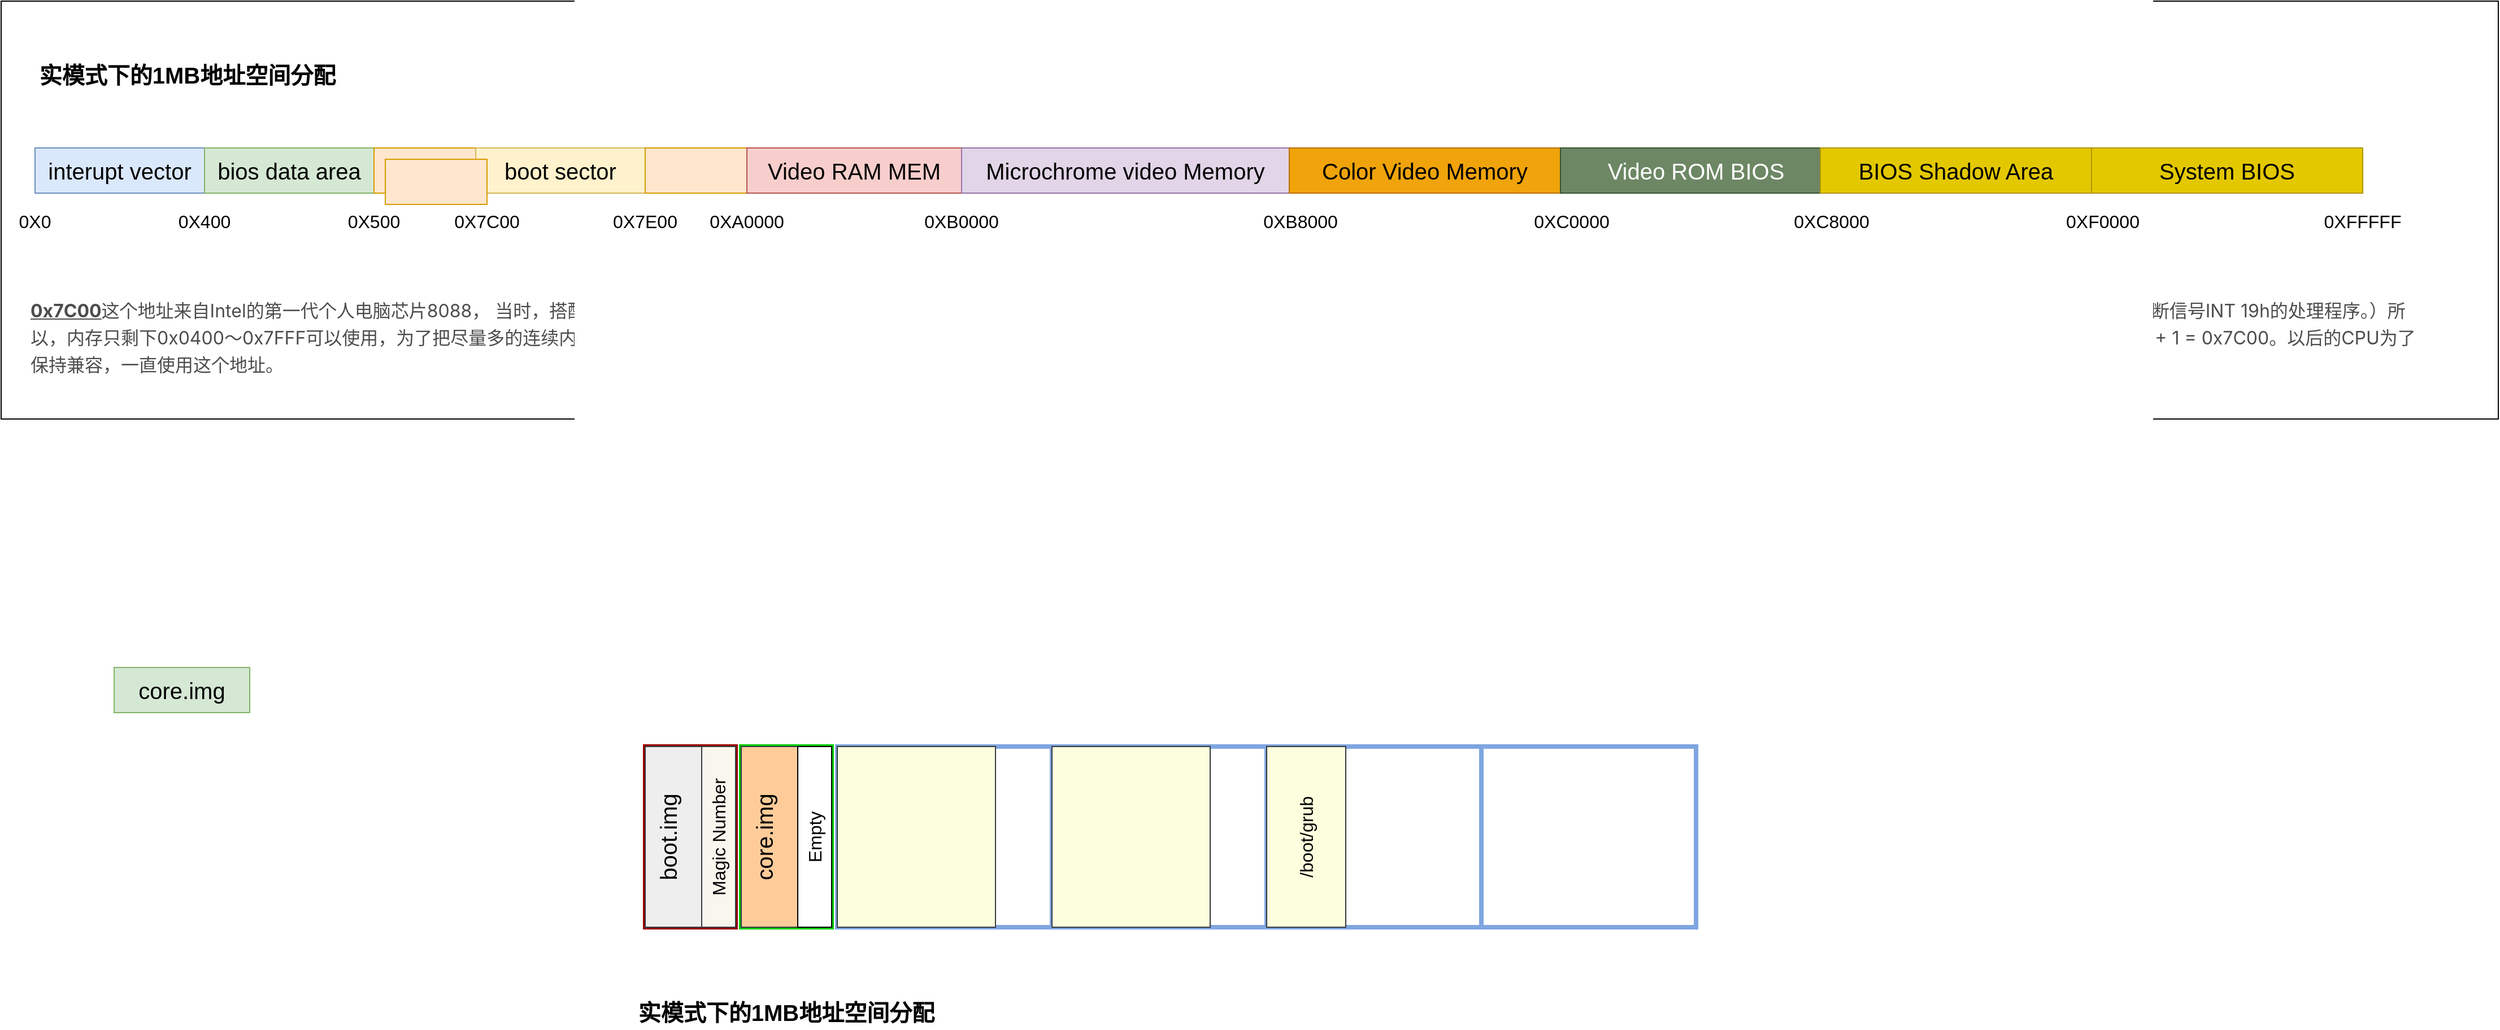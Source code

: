 <mxfile version="24.3.1" type="github">
  <diagram id="wFE0QG_FPsp0jaGvCLVb" name="Page-1">
    <mxGraphModel dx="3428" dy="922" grid="1" gridSize="10" guides="1" tooltips="1" connect="1" arrows="1" fold="1" page="1" pageScale="1" pageWidth="850" pageHeight="1100" math="0" shadow="0">
      <root>
        <mxCell id="0" />
        <mxCell id="1" parent="0" />
        <mxCell id="s_7mGbBZ-8Ej9yZiGYav-41" value="" style="whiteSpace=wrap;html=1;labelBorderColor=#CC0000;strokeColor=#990000;strokeWidth=4;" vertex="1" parent="1">
          <mxGeometry x="-300" y="740" width="80" height="160" as="geometry" />
        </mxCell>
        <mxCell id="s_7mGbBZ-8Ej9yZiGYav-25" value="" style="whiteSpace=wrap;html=1;" vertex="1" parent="1">
          <mxGeometry x="-870" y="80" width="2210" height="370" as="geometry" />
        </mxCell>
        <mxCell id="s_7mGbBZ-8Ej9yZiGYav-1" value="&lt;font style=&quot;font-size: 20px;&quot;&gt;interupt vector&lt;/font&gt;" style="rounded=0;whiteSpace=wrap;html=1;fillColor=#dae8fc;strokeColor=#6c8ebf;fontStyle=0;fontSize=20;" vertex="1" parent="1">
          <mxGeometry x="-840" y="210" width="150" height="40" as="geometry" />
        </mxCell>
        <mxCell id="s_7mGbBZ-8Ej9yZiGYav-2" value="bios data area" style="rounded=0;whiteSpace=wrap;html=1;fillColor=#d5e8d4;strokeColor=#82b366;fontStyle=0;fontSize=20;" vertex="1" parent="1">
          <mxGeometry x="-690" y="210" width="150" height="40" as="geometry" />
        </mxCell>
        <mxCell id="s_7mGbBZ-8Ej9yZiGYav-4" value="" style="rounded=0;whiteSpace=wrap;html=1;fillColor=#ffe6cc;strokeColor=#d79b00;fontStyle=0;fontSize=20;" vertex="1" parent="1">
          <mxGeometry x="-540" y="210" width="90" height="40" as="geometry" />
        </mxCell>
        <mxCell id="s_7mGbBZ-8Ej9yZiGYav-5" value="boot sector" style="rounded=0;whiteSpace=wrap;html=1;fillColor=#fff2cc;strokeColor=#d6b656;fontStyle=0;fontSize=20;" vertex="1" parent="1">
          <mxGeometry x="-450" y="210" width="150" height="40" as="geometry" />
        </mxCell>
        <mxCell id="s_7mGbBZ-8Ej9yZiGYav-6" value="" style="rounded=0;whiteSpace=wrap;html=1;fillColor=#ffe6cc;strokeColor=#d79b00;fontStyle=0;fontSize=20;" vertex="1" parent="1">
          <mxGeometry x="-300" y="210" width="90" height="40" as="geometry" />
        </mxCell>
        <mxCell id="s_7mGbBZ-8Ej9yZiGYav-7" value="Video RAM MEM" style="rounded=0;whiteSpace=wrap;html=1;fillColor=#f8cecc;strokeColor=#b85450;fontStyle=0;fontSize=20;" vertex="1" parent="1">
          <mxGeometry x="-210" y="210" width="190" height="40" as="geometry" />
        </mxCell>
        <mxCell id="s_7mGbBZ-8Ej9yZiGYav-8" value="Microchrome video Memory" style="rounded=0;whiteSpace=wrap;html=1;fillColor=#e1d5e7;strokeColor=#9673a6;fontStyle=0;fontSize=20;" vertex="1" parent="1">
          <mxGeometry x="-20" y="210" width="290" height="40" as="geometry" />
        </mxCell>
        <mxCell id="s_7mGbBZ-8Ej9yZiGYav-9" value="Color Video Memory" style="rounded=0;whiteSpace=wrap;html=1;fillColor=#f0a30a;strokeColor=#BD7000;fontStyle=0;fontSize=20;fontColor=#000000;" vertex="1" parent="1">
          <mxGeometry x="270" y="210" width="240" height="40" as="geometry" />
        </mxCell>
        <mxCell id="s_7mGbBZ-8Ej9yZiGYav-10" value="Video ROM BIOS" style="rounded=0;whiteSpace=wrap;html=1;fillColor=#6d8764;strokeColor=#3A5431;fontStyle=0;fontSize=20;fontColor=#ffffff;" vertex="1" parent="1">
          <mxGeometry x="510" y="210" width="240" height="40" as="geometry" />
        </mxCell>
        <mxCell id="s_7mGbBZ-8Ej9yZiGYav-11" value="BIOS Shadow Area" style="rounded=0;whiteSpace=wrap;html=1;fillColor=#e3c800;strokeColor=#B09500;fontStyle=0;fontSize=20;fontColor=#000000;" vertex="1" parent="1">
          <mxGeometry x="740" y="210" width="240" height="40" as="geometry" />
        </mxCell>
        <mxCell id="s_7mGbBZ-8Ej9yZiGYav-12" value="System BIOS" style="rounded=0;whiteSpace=wrap;html=1;fillColor=#e3c800;strokeColor=#B09500;fontStyle=0;fontSize=20;fontColor=#000000;" vertex="1" parent="1">
          <mxGeometry x="980" y="210" width="240" height="40" as="geometry" />
        </mxCell>
        <mxCell id="s_7mGbBZ-8Ej9yZiGYav-13" value="&lt;font style=&quot;font-size: 16px;&quot;&gt;0X0&lt;/font&gt;" style="text;strokeColor=none;align=center;fillColor=none;html=1;verticalAlign=middle;whiteSpace=wrap;rounded=0;" vertex="1" parent="1">
          <mxGeometry x="-870" y="260" width="60" height="30" as="geometry" />
        </mxCell>
        <mxCell id="s_7mGbBZ-8Ej9yZiGYav-14" value="&lt;font style=&quot;font-size: 16px;&quot;&gt;0X400&lt;/font&gt;" style="text;strokeColor=none;align=center;fillColor=none;html=1;verticalAlign=middle;whiteSpace=wrap;rounded=0;" vertex="1" parent="1">
          <mxGeometry x="-720" y="260" width="60" height="30" as="geometry" />
        </mxCell>
        <mxCell id="s_7mGbBZ-8Ej9yZiGYav-15" value="&lt;font style=&quot;font-size: 16px;&quot;&gt;0X500&lt;/font&gt;" style="text;strokeColor=none;align=center;fillColor=none;html=1;verticalAlign=middle;whiteSpace=wrap;rounded=0;" vertex="1" parent="1">
          <mxGeometry x="-570" y="260" width="60" height="30" as="geometry" />
        </mxCell>
        <mxCell id="s_7mGbBZ-8Ej9yZiGYav-16" value="&lt;font style=&quot;font-size: 16px;&quot;&gt;0X7C00&lt;/font&gt;" style="text;strokeColor=none;align=center;fillColor=none;html=1;verticalAlign=middle;whiteSpace=wrap;rounded=0;" vertex="1" parent="1">
          <mxGeometry x="-470" y="260" width="60" height="30" as="geometry" />
        </mxCell>
        <mxCell id="s_7mGbBZ-8Ej9yZiGYav-17" value="&lt;font style=&quot;font-size: 16px;&quot;&gt;0X7E00&lt;/font&gt;" style="text;strokeColor=none;align=center;fillColor=none;html=1;verticalAlign=middle;whiteSpace=wrap;rounded=0;" vertex="1" parent="1">
          <mxGeometry x="-330" y="260" width="60" height="30" as="geometry" />
        </mxCell>
        <mxCell id="s_7mGbBZ-8Ej9yZiGYav-18" value="&lt;font style=&quot;font-size: 16px;&quot;&gt;0XA0000&lt;/font&gt;" style="text;strokeColor=none;align=center;fillColor=none;html=1;verticalAlign=middle;whiteSpace=wrap;rounded=0;" vertex="1" parent="1">
          <mxGeometry x="-240" y="260" width="60" height="30" as="geometry" />
        </mxCell>
        <mxCell id="s_7mGbBZ-8Ej9yZiGYav-19" value="&lt;font style=&quot;font-size: 16px;&quot;&gt;0XB0000&lt;/font&gt;" style="text;strokeColor=none;align=center;fillColor=none;html=1;verticalAlign=middle;whiteSpace=wrap;rounded=0;" vertex="1" parent="1">
          <mxGeometry x="-50" y="260" width="60" height="30" as="geometry" />
        </mxCell>
        <mxCell id="s_7mGbBZ-8Ej9yZiGYav-20" value="&lt;font style=&quot;font-size: 16px;&quot;&gt;0XB8000&lt;/font&gt;" style="text;strokeColor=none;align=center;fillColor=none;html=1;verticalAlign=middle;whiteSpace=wrap;rounded=0;" vertex="1" parent="1">
          <mxGeometry x="250" y="260" width="60" height="30" as="geometry" />
        </mxCell>
        <mxCell id="s_7mGbBZ-8Ej9yZiGYav-21" value="&lt;font style=&quot;font-size: 16px;&quot;&gt;0XC0000&lt;/font&gt;" style="text;strokeColor=none;align=center;fillColor=none;html=1;verticalAlign=middle;whiteSpace=wrap;rounded=0;" vertex="1" parent="1">
          <mxGeometry x="490" y="260" width="60" height="30" as="geometry" />
        </mxCell>
        <mxCell id="s_7mGbBZ-8Ej9yZiGYav-22" value="&lt;font style=&quot;font-size: 16px;&quot;&gt;0XC8000&lt;/font&gt;" style="text;strokeColor=none;align=center;fillColor=none;html=1;verticalAlign=middle;whiteSpace=wrap;rounded=0;" vertex="1" parent="1">
          <mxGeometry x="720" y="260" width="60" height="30" as="geometry" />
        </mxCell>
        <mxCell id="s_7mGbBZ-8Ej9yZiGYav-23" value="&lt;font style=&quot;font-size: 16px;&quot;&gt;0XF0000&lt;/font&gt;" style="text;strokeColor=none;align=center;fillColor=none;html=1;verticalAlign=middle;whiteSpace=wrap;rounded=0;" vertex="1" parent="1">
          <mxGeometry x="960" y="260" width="60" height="30" as="geometry" />
        </mxCell>
        <mxCell id="s_7mGbBZ-8Ej9yZiGYav-24" value="&lt;font style=&quot;font-size: 16px;&quot;&gt;0XFFFFF&lt;/font&gt;" style="text;strokeColor=none;align=center;fillColor=none;html=1;verticalAlign=middle;whiteSpace=wrap;rounded=0;" vertex="1" parent="1">
          <mxGeometry x="1190" y="260" width="60" height="30" as="geometry" />
        </mxCell>
        <mxCell id="s_7mGbBZ-8Ej9yZiGYav-26" value="&lt;font style=&quot;font-size: 20px;&quot;&gt;实模式下的1MB地址空间分配&lt;/font&gt;" style="text;strokeColor=none;align=center;fillColor=none;html=1;verticalAlign=middle;whiteSpace=wrap;rounded=0;fontStyle=1" vertex="1" parent="1">
          <mxGeometry x="-860" y="130" width="310" height="30" as="geometry" />
        </mxCell>
        <mxCell id="s_7mGbBZ-8Ej9yZiGYav-27" value="&lt;p style=&quot;box-sizing: border-box; outline: 0px; margin: 0px 0px 16px; padding: 0px; font-size: 16px; color: rgb(77, 77, 77); overflow: auto hidden; font-synthesis-style: auto; overflow-wrap: break-word; font-family: -apple-system, &amp;quot;SF UI Text&amp;quot;, Arial, &amp;quot;PingFang SC&amp;quot;, &amp;quot;Hiragino Sans GB&amp;quot;, &amp;quot;Microsoft YaHei&amp;quot;, &amp;quot;WenQuanYi Micro Hei&amp;quot;, sans-serif, SimHei, SimSun; text-align: start; background-color: rgb(255, 255, 255); line-height: 24px !important;&quot;&gt;&lt;u&gt;&lt;b&gt;0x7C00&lt;/b&gt;&lt;/u&gt;这个地址来自Intel的第一代个人电脑芯片8088， 当时，搭配的操作系统是86-DOS。这个操作系统需要的内存最少是32KB（0X0000~0X7FFFF）,8088芯片本身需要占用0x0000～0x03FF，用来保存各种中断处理程序的储存位置。（主引导记录本身就是中断信号INT 19h的处理程序。）所以，内存只剩下0x0400～0x7FFF可以使用，为了把尽量多的连续内存留给操作系统，主引导记录就被放到了内存地址的尾部。由于一个扇区是512字节，主引导记录本身也会产生数据，需要另外留出512字节保存。所以，它的预留位置就变成了：0x7FFF - 512 - 512 + 1 = 0x7C00。以后的CPU为了保持兼容，一直使用这个地址。&lt;/p&gt;" style="text;strokeColor=none;align=center;fillColor=none;html=1;verticalAlign=middle;whiteSpace=wrap;rounded=0;" vertex="1" parent="1">
          <mxGeometry x="-845" y="310" width="2125" height="150" as="geometry" />
        </mxCell>
        <mxCell id="s_7mGbBZ-8Ej9yZiGYav-29" value="" style="rounded=0;whiteSpace=wrap;html=1;fillColor=#eeeeee;strokeColor=#36393d;fontStyle=0;fontSize=20;" vertex="1" parent="1">
          <mxGeometry x="-300" y="740" width="50" height="160" as="geometry" />
        </mxCell>
        <mxCell id="s_7mGbBZ-8Ej9yZiGYav-30" value="core.img" style="rounded=0;whiteSpace=wrap;html=1;fillColor=#d5e8d4;strokeColor=#82b366;fontStyle=0;fontSize=20;" vertex="1" parent="1">
          <mxGeometry x="-770" y="670" width="120" height="40" as="geometry" />
        </mxCell>
        <mxCell id="s_7mGbBZ-8Ej9yZiGYav-31" value="" style="rounded=0;whiteSpace=wrap;html=1;fillColor=#ffe6cc;strokeColor=#d79b00;fontStyle=0;fontSize=20;" vertex="1" parent="1">
          <mxGeometry x="-530" y="220" width="90" height="40" as="geometry" />
        </mxCell>
        <mxCell id="s_7mGbBZ-8Ej9yZiGYav-38" value="&lt;font style=&quot;font-size: 20px;&quot;&gt;boot.img&lt;/font&gt;" style="text;strokeColor=none;align=center;fillColor=none;html=1;verticalAlign=middle;whiteSpace=wrap;rounded=0;rotation=-90;" vertex="1" parent="1">
          <mxGeometry x="-310" y="805" width="60" height="30" as="geometry" />
        </mxCell>
        <mxCell id="s_7mGbBZ-8Ej9yZiGYav-39" value="" style="rounded=0;whiteSpace=wrap;html=1;fillColor=#f9f7ed;strokeColor=#36393d;fontStyle=0;fontSize=20;" vertex="1" parent="1">
          <mxGeometry x="-250" y="740" width="30" height="160" as="geometry" />
        </mxCell>
        <mxCell id="s_7mGbBZ-8Ej9yZiGYav-40" value="&lt;font style=&quot;font-size: 16px;&quot;&gt;Magic Number&lt;/font&gt;" style="text;strokeColor=none;align=center;fillColor=none;html=1;verticalAlign=middle;whiteSpace=wrap;rounded=0;rotation=-90;" vertex="1" parent="1">
          <mxGeometry x="-305" y="805" width="140" height="30" as="geometry" />
        </mxCell>
        <mxCell id="s_7mGbBZ-8Ej9yZiGYav-42" value="" style="whiteSpace=wrap;html=1;labelBorderColor=#CC0000;strokeColor=#00CC00;strokeWidth=4;" vertex="1" parent="1">
          <mxGeometry x="-215" y="740" width="80" height="160" as="geometry" />
        </mxCell>
        <mxCell id="s_7mGbBZ-8Ej9yZiGYav-43" value="" style="rounded=0;whiteSpace=wrap;html=1;fillColor=#ffcc99;strokeColor=#36393d;fontStyle=0;fontSize=20;" vertex="1" parent="1">
          <mxGeometry x="-215" y="740" width="50" height="160" as="geometry" />
        </mxCell>
        <mxCell id="s_7mGbBZ-8Ej9yZiGYav-44" value="&lt;font style=&quot;font-size: 20px;&quot;&gt;core.img&lt;/font&gt;" style="text;strokeColor=none;align=center;fillColor=none;html=1;verticalAlign=middle;whiteSpace=wrap;rounded=0;rotation=-90;" vertex="1" parent="1">
          <mxGeometry x="-225" y="805" width="60" height="30" as="geometry" />
        </mxCell>
        <mxCell id="s_7mGbBZ-8Ej9yZiGYav-45" value="" style="rounded=0;whiteSpace=wrap;html=1;fontStyle=0;fontSize=20;" vertex="1" parent="1">
          <mxGeometry x="-165" y="740" width="30" height="160" as="geometry" />
        </mxCell>
        <mxCell id="s_7mGbBZ-8Ej9yZiGYav-46" value="&lt;font style=&quot;font-size: 16px;&quot;&gt;Empty&lt;/font&gt;" style="text;strokeColor=none;align=center;fillColor=none;html=1;verticalAlign=middle;whiteSpace=wrap;rounded=0;rotation=-90;" vertex="1" parent="1">
          <mxGeometry x="-220" y="805" width="140" height="30" as="geometry" />
        </mxCell>
        <mxCell id="s_7mGbBZ-8Ej9yZiGYav-47" value="" style="whiteSpace=wrap;html=1;labelBorderColor=#CC0000;strokeColor=#7EA6E0;strokeWidth=4;" vertex="1" parent="1">
          <mxGeometry x="-130" y="740" width="190" height="160" as="geometry" />
        </mxCell>
        <mxCell id="s_7mGbBZ-8Ej9yZiGYav-48" value="" style="whiteSpace=wrap;html=1;labelBorderColor=#CC0000;strokeColor=#7EA6E0;strokeWidth=4;" vertex="1" parent="1">
          <mxGeometry x="60" y="740" width="190" height="160" as="geometry" />
        </mxCell>
        <mxCell id="s_7mGbBZ-8Ej9yZiGYav-49" value="" style="whiteSpace=wrap;html=1;labelBorderColor=#CC0000;strokeColor=#7EA6E0;strokeWidth=4;" vertex="1" parent="1">
          <mxGeometry x="250" y="740" width="190" height="160" as="geometry" />
        </mxCell>
        <mxCell id="s_7mGbBZ-8Ej9yZiGYav-50" value="" style="whiteSpace=wrap;html=1;labelBorderColor=#CC0000;strokeColor=#7EA6E0;strokeWidth=4;" vertex="1" parent="1">
          <mxGeometry x="440" y="740" width="190" height="160" as="geometry" />
        </mxCell>
        <mxCell id="s_7mGbBZ-8Ej9yZiGYav-51" value="" style="rounded=0;whiteSpace=wrap;html=1;fillColor=#FCFFDE;strokeColor=#36393d;fontStyle=0;fontSize=20;" vertex="1" parent="1">
          <mxGeometry x="-130" y="740" width="140" height="160" as="geometry" />
        </mxCell>
        <mxCell id="s_7mGbBZ-8Ej9yZiGYav-52" value="" style="rounded=0;whiteSpace=wrap;html=1;fillColor=#FCFFDE;strokeColor=#36393d;fontStyle=0;fontSize=20;" vertex="1" parent="1">
          <mxGeometry x="60" y="740" width="140" height="160" as="geometry" />
        </mxCell>
        <mxCell id="s_7mGbBZ-8Ej9yZiGYav-53" value="" style="rounded=0;whiteSpace=wrap;html=1;fillColor=#FCFFDE;strokeColor=#36393d;fontStyle=0;fontSize=20;" vertex="1" parent="1">
          <mxGeometry x="250" y="740" width="70" height="160" as="geometry" />
        </mxCell>
        <mxCell id="s_7mGbBZ-8Ej9yZiGYav-54" value="&lt;font style=&quot;font-size: 16px;&quot;&gt;/boot/grub&lt;/font&gt;" style="text;strokeColor=none;align=center;fillColor=none;html=1;verticalAlign=middle;whiteSpace=wrap;rounded=0;rotation=-90;" vertex="1" parent="1">
          <mxGeometry x="215" y="805" width="140" height="30" as="geometry" />
        </mxCell>
        <mxCell id="s_7mGbBZ-8Ej9yZiGYav-55" value="&lt;font style=&quot;font-size: 20px;&quot;&gt;实模式下的1MB地址空间分配&lt;/font&gt;" style="text;strokeColor=none;align=center;fillColor=none;html=1;verticalAlign=middle;whiteSpace=wrap;rounded=0;fontStyle=1" vertex="1" parent="1">
          <mxGeometry x="-330" y="960" width="310" height="30" as="geometry" />
        </mxCell>
      </root>
    </mxGraphModel>
  </diagram>
</mxfile>
